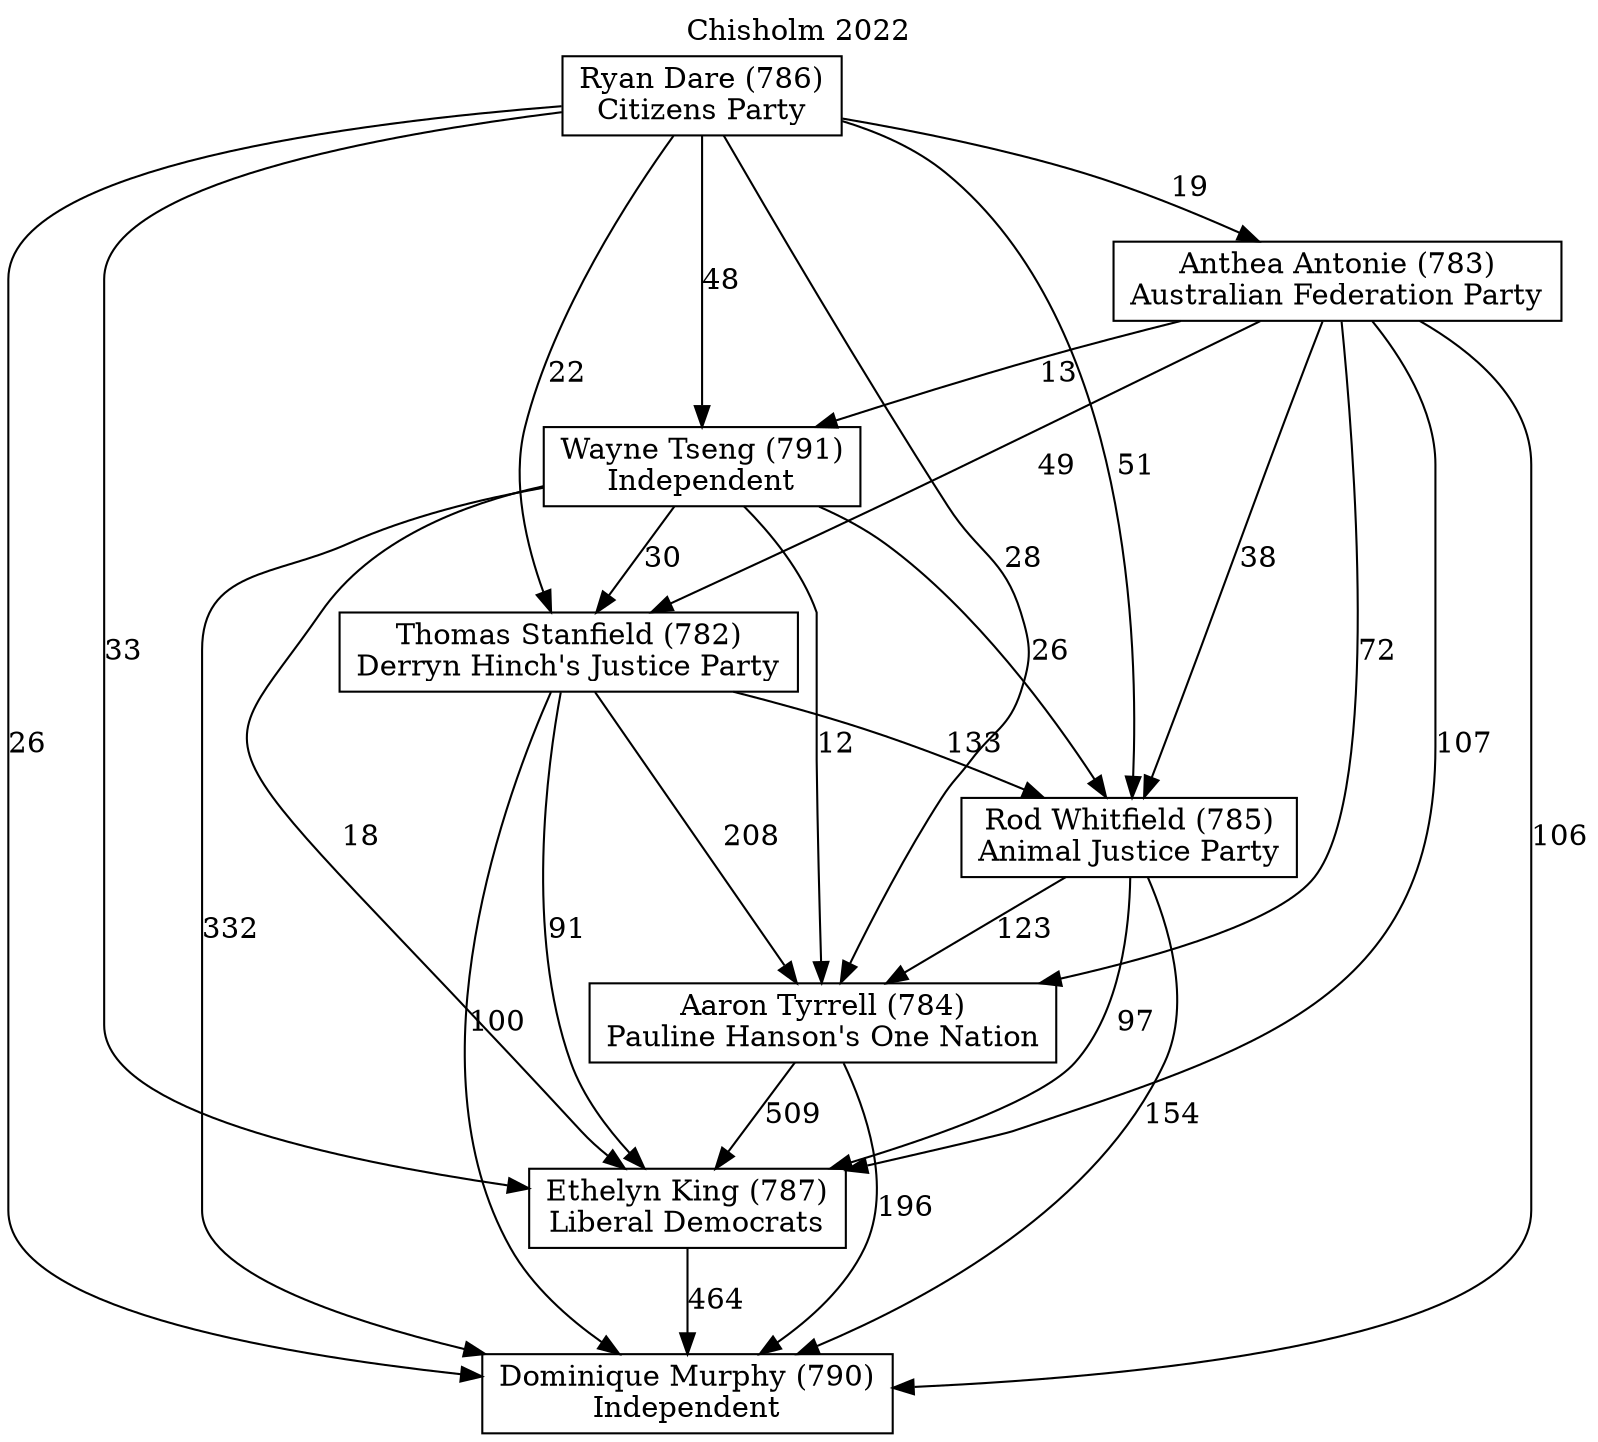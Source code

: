 // House preference flow
digraph "Dominique Murphy (790)_Chisholm_2022" {
	graph [label="Chisholm 2022" labelloc=t mclimit=10]
	node [shape=box]
	"Anthea Antonie (783)" [label="Anthea Antonie (783)
Australian Federation Party"]
	"Aaron Tyrrell (784)" [label="Aaron Tyrrell (784)
Pauline Hanson's One Nation"]
	"Dominique Murphy (790)" [label="Dominique Murphy (790)
Independent"]
	"Rod Whitfield (785)" [label="Rod Whitfield (785)
Animal Justice Party"]
	"Ryan Dare (786)" [label="Ryan Dare (786)
Citizens Party"]
	"Ethelyn King (787)" [label="Ethelyn King (787)
Liberal Democrats"]
	"Thomas Stanfield (782)" [label="Thomas Stanfield (782)
Derryn Hinch's Justice Party"]
	"Wayne Tseng (791)" [label="Wayne Tseng (791)
Independent"]
	"Wayne Tseng (791)" -> "Aaron Tyrrell (784)" [label=12]
	"Ryan Dare (786)" -> "Aaron Tyrrell (784)" [label=28]
	"Anthea Antonie (783)" -> "Ethelyn King (787)" [label=107]
	"Anthea Antonie (783)" -> "Wayne Tseng (791)" [label=13]
	"Ethelyn King (787)" -> "Dominique Murphy (790)" [label=464]
	"Ryan Dare (786)" -> "Thomas Stanfield (782)" [label=22]
	"Anthea Antonie (783)" -> "Dominique Murphy (790)" [label=106]
	"Rod Whitfield (785)" -> "Aaron Tyrrell (784)" [label=123]
	"Ryan Dare (786)" -> "Rod Whitfield (785)" [label=51]
	"Ryan Dare (786)" -> "Ethelyn King (787)" [label=33]
	"Ryan Dare (786)" -> "Anthea Antonie (783)" [label=19]
	"Wayne Tseng (791)" -> "Ethelyn King (787)" [label=18]
	"Rod Whitfield (785)" -> "Ethelyn King (787)" [label=97]
	"Wayne Tseng (791)" -> "Thomas Stanfield (782)" [label=30]
	"Wayne Tseng (791)" -> "Dominique Murphy (790)" [label=332]
	"Wayne Tseng (791)" -> "Rod Whitfield (785)" [label=26]
	"Thomas Stanfield (782)" -> "Ethelyn King (787)" [label=91]
	"Ryan Dare (786)" -> "Wayne Tseng (791)" [label=48]
	"Rod Whitfield (785)" -> "Dominique Murphy (790)" [label=154]
	"Anthea Antonie (783)" -> "Aaron Tyrrell (784)" [label=72]
	"Thomas Stanfield (782)" -> "Aaron Tyrrell (784)" [label=208]
	"Anthea Antonie (783)" -> "Rod Whitfield (785)" [label=38]
	"Thomas Stanfield (782)" -> "Rod Whitfield (785)" [label=133]
	"Ryan Dare (786)" -> "Dominique Murphy (790)" [label=26]
	"Aaron Tyrrell (784)" -> "Ethelyn King (787)" [label=509]
	"Anthea Antonie (783)" -> "Thomas Stanfield (782)" [label=49]
	"Aaron Tyrrell (784)" -> "Dominique Murphy (790)" [label=196]
	"Thomas Stanfield (782)" -> "Dominique Murphy (790)" [label=100]
}

